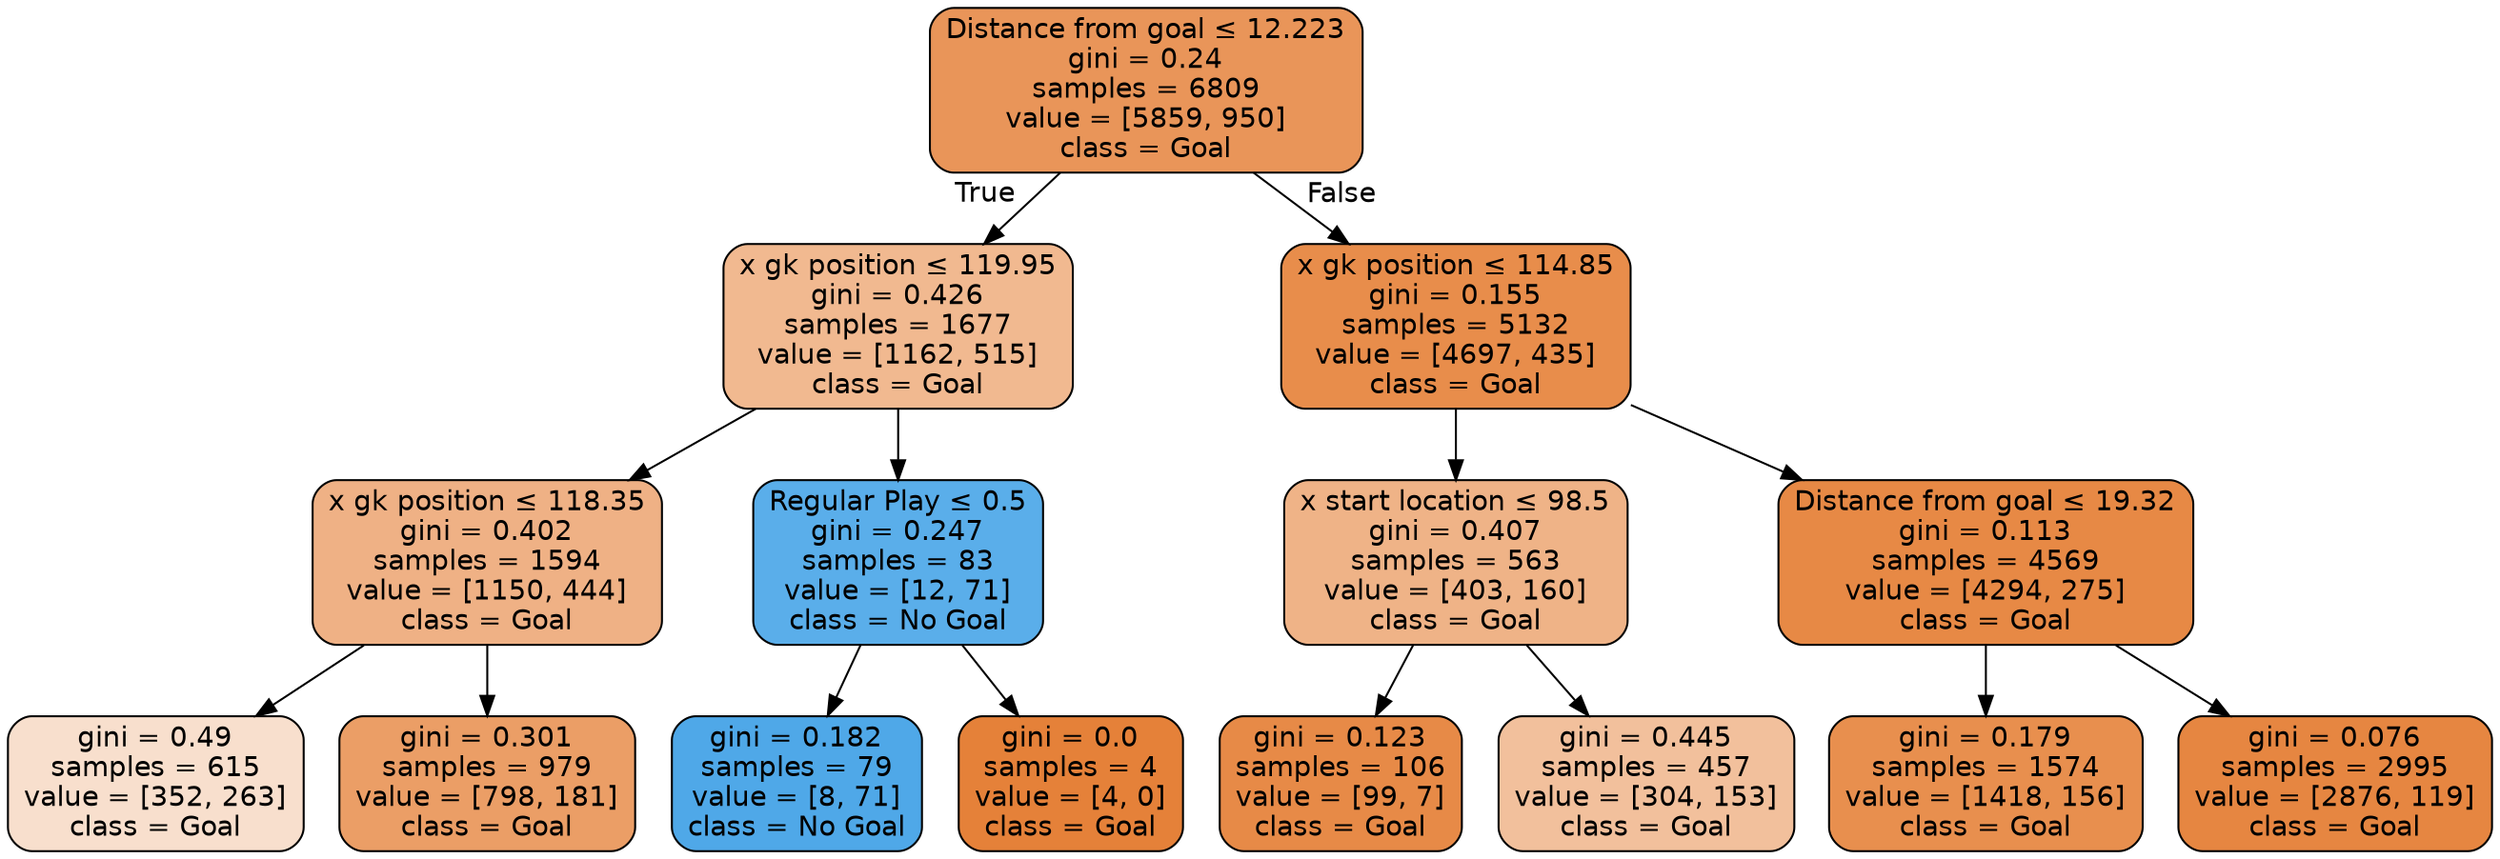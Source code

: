 digraph Tree {
node [shape=box, style="filled, rounded", color="black", fontname=helvetica] ;
edge [fontname=helvetica] ;
0 [label=<Distance from goal &le; 12.223<br/>gini = 0.24<br/>samples = 6809<br/>value = [5859, 950]<br/>class = Goal>, fillcolor="#e58139d6"] ;
1 [label=<x gk position &le; 119.95<br/>gini = 0.426<br/>samples = 1677<br/>value = [1162, 515]<br/>class = Goal>, fillcolor="#e581398e"] ;
0 -> 1 [labeldistance=2.5, labelangle=45, headlabel="True"] ;
2 [label=<x gk position &le; 118.35<br/>gini = 0.402<br/>samples = 1594<br/>value = [1150, 444]<br/>class = Goal>, fillcolor="#e581399d"] ;
1 -> 2 ;
3 [label=<gini = 0.49<br/>samples = 615<br/>value = [352, 263]<br/>class = Goal>, fillcolor="#e5813940"] ;
2 -> 3 ;
4 [label=<gini = 0.301<br/>samples = 979<br/>value = [798, 181]<br/>class = Goal>, fillcolor="#e58139c5"] ;
2 -> 4 ;
5 [label=<Regular Play &le; 0.5<br/>gini = 0.247<br/>samples = 83<br/>value = [12, 71]<br/>class = No Goal>, fillcolor="#399de5d4"] ;
1 -> 5 ;
6 [label=<gini = 0.182<br/>samples = 79<br/>value = [8, 71]<br/>class = No Goal>, fillcolor="#399de5e2"] ;
5 -> 6 ;
7 [label=<gini = 0.0<br/>samples = 4<br/>value = [4, 0]<br/>class = Goal>, fillcolor="#e58139ff"] ;
5 -> 7 ;
8 [label=<x gk position &le; 114.85<br/>gini = 0.155<br/>samples = 5132<br/>value = [4697, 435]<br/>class = Goal>, fillcolor="#e58139e7"] ;
0 -> 8 [labeldistance=2.5, labelangle=-45, headlabel="False"] ;
9 [label=<x start location &le; 98.5<br/>gini = 0.407<br/>samples = 563<br/>value = [403, 160]<br/>class = Goal>, fillcolor="#e581399a"] ;
8 -> 9 ;
10 [label=<gini = 0.123<br/>samples = 106<br/>value = [99, 7]<br/>class = Goal>, fillcolor="#e58139ed"] ;
9 -> 10 ;
11 [label=<gini = 0.445<br/>samples = 457<br/>value = [304, 153]<br/>class = Goal>, fillcolor="#e581397f"] ;
9 -> 11 ;
12 [label=<Distance from goal &le; 19.32<br/>gini = 0.113<br/>samples = 4569<br/>value = [4294, 275]<br/>class = Goal>, fillcolor="#e58139ef"] ;
8 -> 12 ;
13 [label=<gini = 0.179<br/>samples = 1574<br/>value = [1418, 156]<br/>class = Goal>, fillcolor="#e58139e3"] ;
12 -> 13 ;
14 [label=<gini = 0.076<br/>samples = 2995<br/>value = [2876, 119]<br/>class = Goal>, fillcolor="#e58139f4"] ;
12 -> 14 ;
}